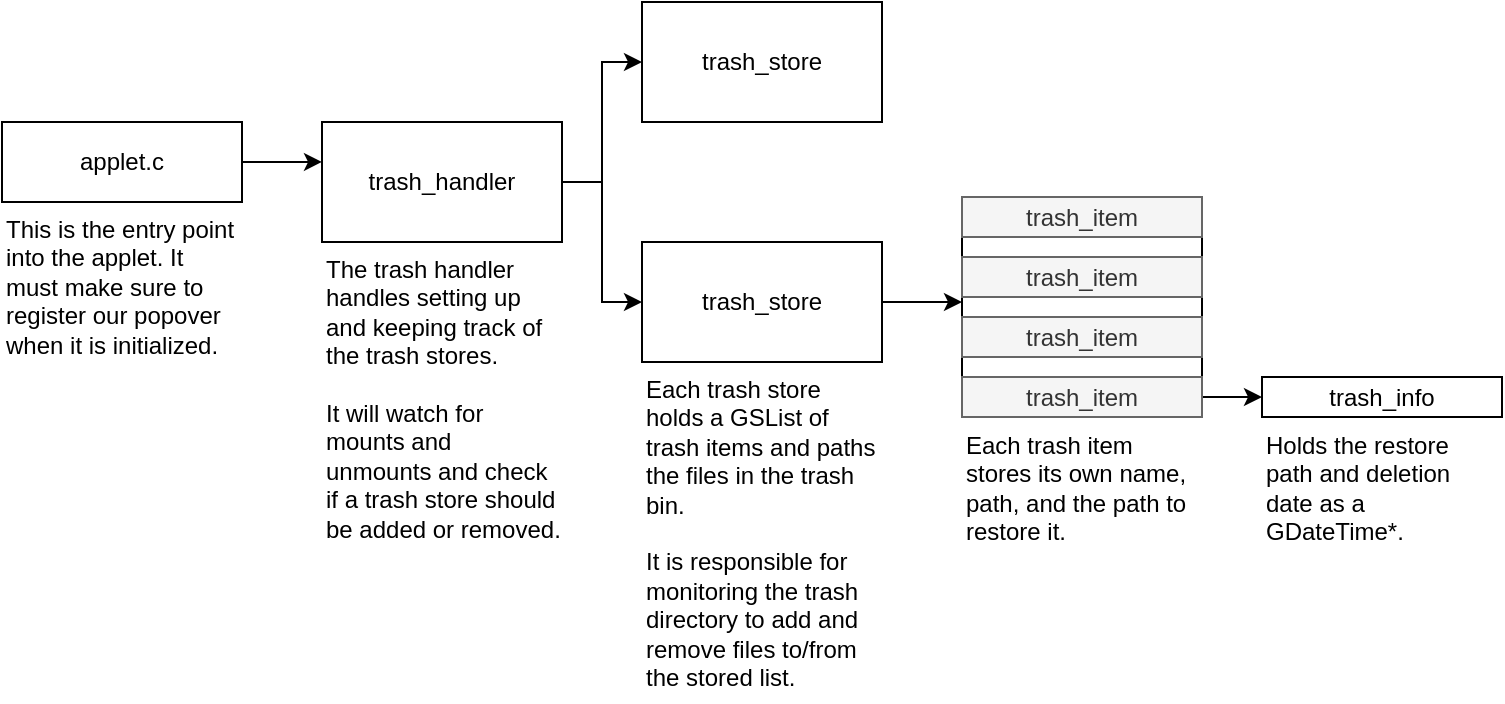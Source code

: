 <mxfile version="13.7.9" type="github"><diagram id="URaT8yzKNN0fnFlKtUpH" name="Page-1"><mxGraphModel dx="1056" dy="603" grid="1" gridSize="10" guides="1" tooltips="1" connect="1" arrows="1" fold="1" page="1" pageScale="1" pageWidth="850" pageHeight="1100" math="0" shadow="0"><root><mxCell id="0"/><mxCell id="1" parent="0"/><mxCell id="FpWhetbtQou1uLKZ8Deu-44" value="" style="rounded=0;whiteSpace=wrap;html=1;fontSize=12;align=left;" vertex="1" parent="1"><mxGeometry x="520" y="157.5" width="120" height="105" as="geometry"/></mxCell><mxCell id="FpWhetbtQou1uLKZ8Deu-27" style="edgeStyle=orthogonalEdgeStyle;rounded=0;orthogonalLoop=1;jettySize=auto;html=1;entryX=0;entryY=0.333;entryDx=0;entryDy=0;entryPerimeter=0;fontSize=12;" edge="1" parent="1" source="FpWhetbtQou1uLKZ8Deu-22" target="FpWhetbtQou1uLKZ8Deu-25"><mxGeometry relative="1" as="geometry"/></mxCell><mxCell id="FpWhetbtQou1uLKZ8Deu-22" value="applet.c" style="rounded=0;whiteSpace=wrap;html=1;fontSize=12;" vertex="1" parent="1"><mxGeometry x="40" y="120" width="120" height="40" as="geometry"/></mxCell><mxCell id="FpWhetbtQou1uLKZ8Deu-23" value="This is the entry point into the applet. It must make sure to register our popover when it is initialized." style="text;html=1;strokeColor=none;fillColor=none;align=left;verticalAlign=top;whiteSpace=wrap;rounded=0;fontSize=12;labelPosition=center;verticalLabelPosition=middle;" vertex="1" parent="1"><mxGeometry x="40" y="160" width="120" height="100" as="geometry"/></mxCell><mxCell id="FpWhetbtQou1uLKZ8Deu-30" style="edgeStyle=orthogonalEdgeStyle;rounded=0;orthogonalLoop=1;jettySize=auto;html=1;entryX=0;entryY=0.5;entryDx=0;entryDy=0;fontSize=12;" edge="1" parent="1" source="FpWhetbtQou1uLKZ8Deu-25" target="FpWhetbtQou1uLKZ8Deu-28"><mxGeometry relative="1" as="geometry"/></mxCell><mxCell id="FpWhetbtQou1uLKZ8Deu-31" style="edgeStyle=orthogonalEdgeStyle;rounded=0;orthogonalLoop=1;jettySize=auto;html=1;entryX=0;entryY=0.5;entryDx=0;entryDy=0;fontSize=12;" edge="1" parent="1" source="FpWhetbtQou1uLKZ8Deu-25" target="FpWhetbtQou1uLKZ8Deu-29"><mxGeometry relative="1" as="geometry"/></mxCell><mxCell id="FpWhetbtQou1uLKZ8Deu-25" value="trash_handler" style="rounded=0;whiteSpace=wrap;html=1;fontSize=12;align=center;" vertex="1" parent="1"><mxGeometry x="200" y="120" width="120" height="60" as="geometry"/></mxCell><mxCell id="FpWhetbtQou1uLKZ8Deu-28" value="trash_store" style="rounded=0;whiteSpace=wrap;html=1;fontSize=12;align=center;" vertex="1" parent="1"><mxGeometry x="360" y="60" width="120" height="60" as="geometry"/></mxCell><mxCell id="FpWhetbtQou1uLKZ8Deu-46" style="edgeStyle=orthogonalEdgeStyle;rounded=0;orthogonalLoop=1;jettySize=auto;html=1;entryX=0;entryY=0.5;entryDx=0;entryDy=0;fontSize=12;" edge="1" parent="1" source="FpWhetbtQou1uLKZ8Deu-29" target="FpWhetbtQou1uLKZ8Deu-44"><mxGeometry relative="1" as="geometry"/></mxCell><mxCell id="FpWhetbtQou1uLKZ8Deu-29" value="trash_store" style="rounded=0;whiteSpace=wrap;html=1;fontSize=12;align=center;" vertex="1" parent="1"><mxGeometry x="360" y="180" width="120" height="60" as="geometry"/></mxCell><mxCell id="FpWhetbtQou1uLKZ8Deu-32" value="Each trash store holds a GSList of trash items and paths the files in the trash bin.&lt;br&gt;&lt;br&gt;It is responsible for monitoring the trash directory to add and remove files to/from the stored list." style="text;html=1;strokeColor=none;fillColor=none;align=left;verticalAlign=top;whiteSpace=wrap;rounded=0;fontSize=12;" vertex="1" parent="1"><mxGeometry x="360" y="240" width="120" height="170" as="geometry"/></mxCell><mxCell id="FpWhetbtQou1uLKZ8Deu-33" value="The trash handler handles setting up and keeping track of the trash stores.&lt;br&gt;&lt;br&gt;It will watch for mounts and unmounts and check if a trash store should be added or removed." style="text;html=1;strokeColor=none;fillColor=none;align=left;verticalAlign=top;whiteSpace=wrap;rounded=0;fontSize=12;" vertex="1" parent="1"><mxGeometry x="200" y="180" width="120" height="150" as="geometry"/></mxCell><mxCell id="FpWhetbtQou1uLKZ8Deu-34" value="trash_item" style="rounded=0;whiteSpace=wrap;html=1;fontSize=12;align=center;fillColor=#f5f5f5;strokeColor=#666666;fontColor=#333333;" vertex="1" parent="1"><mxGeometry x="520" y="157.5" width="120" height="20" as="geometry"/></mxCell><mxCell id="FpWhetbtQou1uLKZ8Deu-35" value="trash_item" style="rounded=0;whiteSpace=wrap;html=1;fontSize=12;align=center;fillColor=#f5f5f5;strokeColor=#666666;fontColor=#333333;" vertex="1" parent="1"><mxGeometry x="520" y="187.5" width="120" height="20" as="geometry"/></mxCell><mxCell id="FpWhetbtQou1uLKZ8Deu-36" value="trash_item" style="rounded=0;whiteSpace=wrap;html=1;fontSize=12;align=center;fillColor=#f5f5f5;strokeColor=#666666;fontColor=#333333;" vertex="1" parent="1"><mxGeometry x="520" y="217.5" width="120" height="20" as="geometry"/></mxCell><mxCell id="FpWhetbtQou1uLKZ8Deu-42" style="edgeStyle=orthogonalEdgeStyle;rounded=0;orthogonalLoop=1;jettySize=auto;html=1;fontSize=12;" edge="1" parent="1" source="FpWhetbtQou1uLKZ8Deu-37" target="FpWhetbtQou1uLKZ8Deu-41"><mxGeometry relative="1" as="geometry"/></mxCell><mxCell id="FpWhetbtQou1uLKZ8Deu-37" value="trash_item" style="rounded=0;whiteSpace=wrap;html=1;fontSize=12;align=center;fillColor=#f5f5f5;strokeColor=#666666;fontColor=#333333;" vertex="1" parent="1"><mxGeometry x="520" y="247.5" width="120" height="20" as="geometry"/></mxCell><mxCell id="FpWhetbtQou1uLKZ8Deu-40" value="Each trash item stores its own name, path, and the path to restore it." style="text;html=1;strokeColor=none;fillColor=none;align=left;verticalAlign=top;whiteSpace=wrap;rounded=0;fontSize=12;" vertex="1" parent="1"><mxGeometry x="520" y="267.5" width="120" height="70" as="geometry"/></mxCell><mxCell id="FpWhetbtQou1uLKZ8Deu-41" value="trash_info" style="rounded=0;whiteSpace=wrap;html=1;fontSize=12;align=center;" vertex="1" parent="1"><mxGeometry x="670" y="247.5" width="120" height="20" as="geometry"/></mxCell><mxCell id="FpWhetbtQou1uLKZ8Deu-43" value="Holds the restore path and deletion date as a GDateTime*." style="text;html=1;strokeColor=none;fillColor=none;align=left;verticalAlign=top;whiteSpace=wrap;rounded=0;fontSize=12;" vertex="1" parent="1"><mxGeometry x="670" y="267.5" width="120" height="70" as="geometry"/></mxCell></root></mxGraphModel></diagram></mxfile>